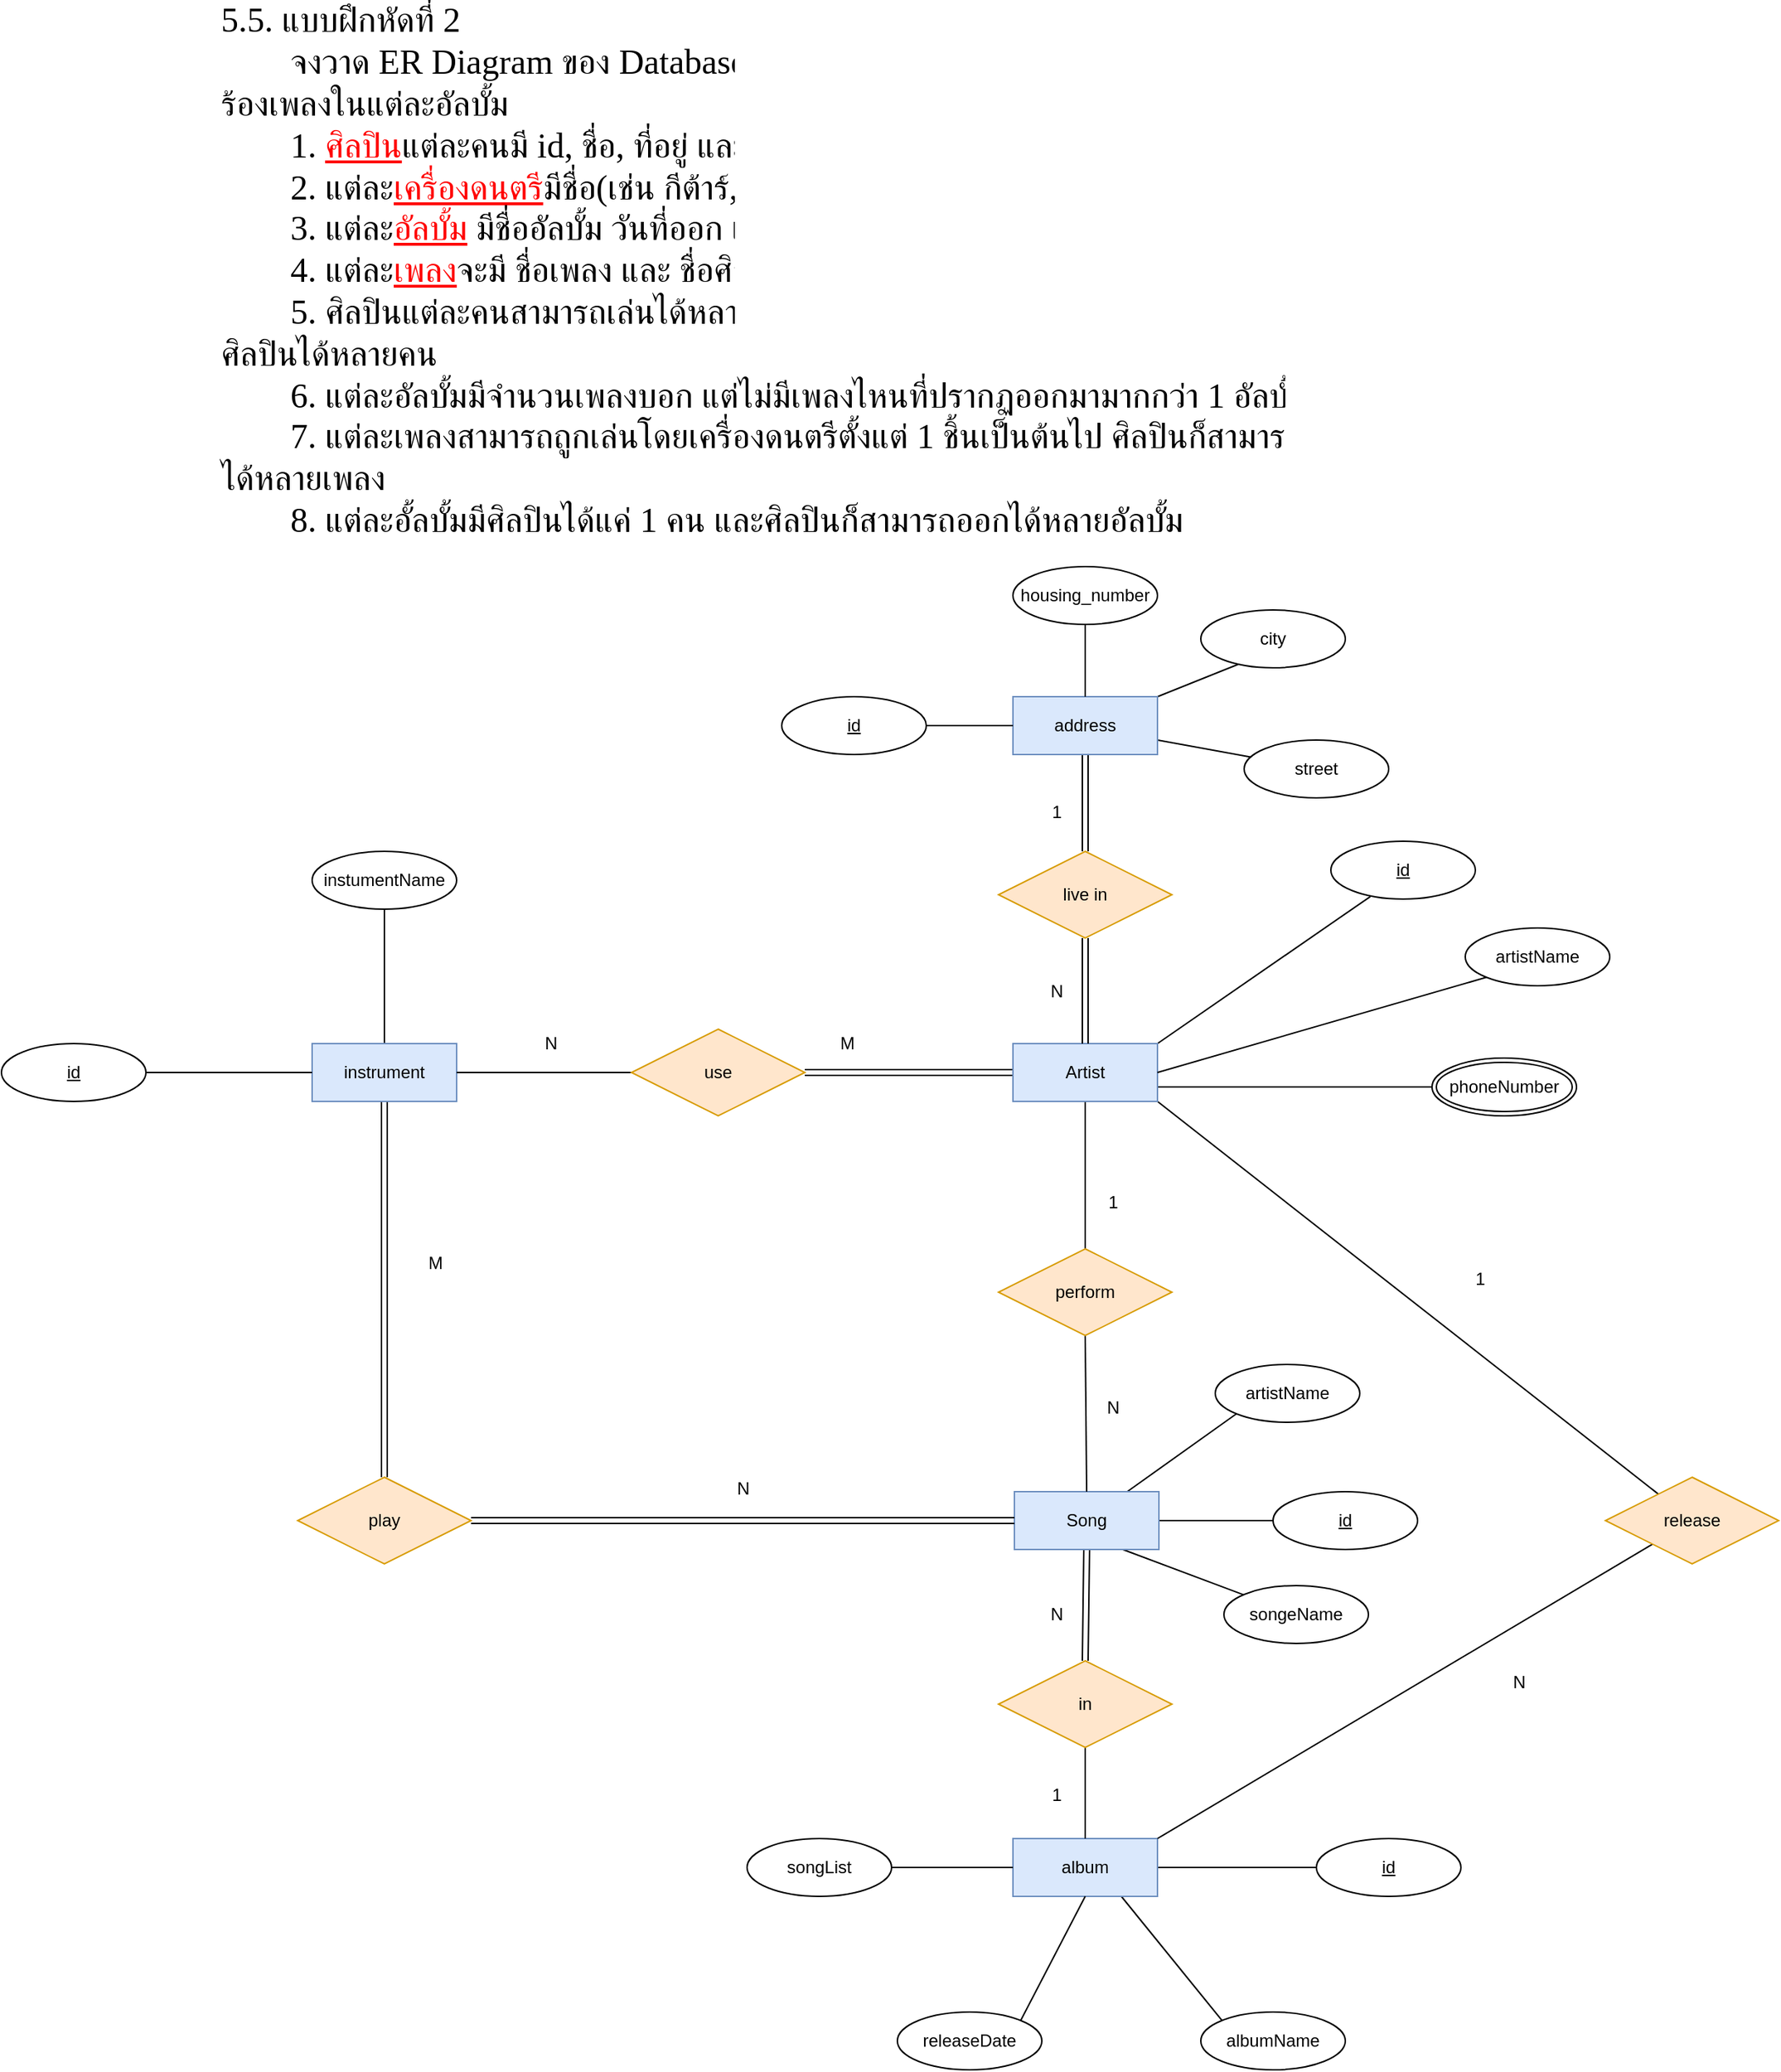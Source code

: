 <mxfile version="12.7.9" type="device"><diagram id="WZEFzQf1-MfffZsYFflE" name="Page-1"><mxGraphModel dx="4042" dy="2066" grid="1" gridSize="10" guides="1" tooltips="1" connect="1" arrows="1" fold="1" page="1" pageScale="1" pageWidth="291" pageHeight="413" math="0" shadow="0"><root><mxCell id="0"/><mxCell id="1" parent="0"/><mxCell id="nR4JGeZupWjc-NogiRYG-1" value="&lt;span id=&quot;docs-internal-guid-f5ce4133-7fff-f598-3581-7f5b8f2eb76b&quot; style=&quot;font-size: 24px&quot;&gt;&lt;p dir=&quot;ltr&quot; style=&quot;line-height: 1.2 ; margin-top: 0pt ; margin-bottom: 0pt&quot;&gt;&lt;span style=&quot;font-family: &amp;#34;angsana new&amp;#34; ; color: rgb(0 , 0 , 0) ; background-color: transparent ; font-weight: 400 ; font-style: normal ; font-variant: normal ; text-decoration: none ; vertical-align: baseline ; white-space: pre-wrap&quot;&gt;5.5. แบบฝึกหัดที่ 2&lt;/span&gt;&lt;/p&gt;&lt;p dir=&quot;ltr&quot; style=&quot;line-height: 1.2 ; text-indent: 36pt ; margin-top: 0pt ; margin-bottom: 0pt&quot;&gt;&lt;span style=&quot;font-family: &amp;#34;angsana new&amp;#34; ; color: rgb(0 , 0 , 0) ; background-color: transparent ; font-weight: 400 ; font-style: normal ; font-variant: normal ; text-decoration: none ; vertical-align: baseline ; white-space: pre-wrap&quot;&gt;จงวาด ER Diagram ของ Database ของค่ายเพลง CodeMusic ที่เก็บข้อมูล ศิลปิน ที่ร้องเพลงในแต่ละอัลบั้ม&lt;/span&gt;&lt;/p&gt;&lt;p dir=&quot;ltr&quot; style=&quot;line-height: 1.2 ; text-indent: 36pt ; margin-top: 0pt ; margin-bottom: 0pt&quot;&gt;&lt;span style=&quot;font-family: &amp;#34;angsana new&amp;#34; ; color: rgb(0 , 0 , 0) ; background-color: transparent ; font-weight: 400 ; font-style: normal ; font-variant: normal ; text-decoration: none ; vertical-align: baseline ; white-space: pre-wrap&quot;&gt;1. &lt;/span&gt;&lt;span style=&quot;font-family: &amp;#34;angsana new&amp;#34; ; color: rgb(255 , 0 , 0) ; background-color: transparent ; font-weight: 400 ; font-style: normal ; font-variant: normal ; text-decoration: underline ; vertical-align: baseline ; white-space: pre-wrap&quot;&gt;ศิลปิน&lt;/span&gt;&lt;span style=&quot;font-family: &amp;#34;angsana new&amp;#34; ; color: rgb(0 , 0 , 0) ; background-color: transparent ; font-weight: 400 ; font-style: normal ; font-variant: normal ; text-decoration: none ; vertical-align: baseline ; white-space: pre-wrap&quot;&gt;แต่ละคนมี id, ชื่อ, ที่อยู่ และเบอร์โทรศัพท์ บางทีศิลปินก็จะมีที่อยู่เหมือนกัน&lt;/span&gt;&lt;/p&gt;&lt;p dir=&quot;ltr&quot; style=&quot;line-height: 1.2 ; text-indent: 36pt ; margin-top: 0pt ; margin-bottom: 0pt&quot;&gt;&lt;span style=&quot;font-family: &amp;#34;angsana new&amp;#34; ; color: rgb(0 , 0 , 0) ; background-color: transparent ; font-weight: 400 ; font-style: normal ; font-variant: normal ; text-decoration: none ; vertical-align: baseline ; white-space: pre-wrap&quot;&gt;2. แต่ละ&lt;/span&gt;&lt;span style=&quot;font-family: &amp;#34;angsana new&amp;#34; ; color: rgb(255 , 0 , 0) ; background-color: transparent ; font-weight: 400 ; font-style: normal ; font-variant: normal ; text-decoration: underline ; vertical-align: baseline ; white-space: pre-wrap&quot;&gt;เครื่องดนตรี&lt;/span&gt;&lt;span style=&quot;font-family: &amp;#34;angsana new&amp;#34; ; color: rgb(0 , 0 , 0) ; background-color: transparent ; font-weight: 400 ; font-style: normal ; font-variant: normal ; text-decoration: none ; vertical-align: baseline ; white-space: pre-wrap&quot;&gt;มีชื่อ(เช่น กีต้าร์, คีย์บอร์ด)&lt;/span&gt;&lt;/p&gt;&lt;p dir=&quot;ltr&quot; style=&quot;line-height: 1.2 ; text-indent: 36pt ; margin-top: 0pt ; margin-bottom: 0pt&quot;&gt;&lt;span style=&quot;font-family: &amp;#34;angsana new&amp;#34; ; color: rgb(0 , 0 , 0) ; background-color: transparent ; font-weight: 400 ; font-style: normal ; font-variant: normal ; text-decoration: none ; vertical-align: baseline ; white-space: pre-wrap&quot;&gt;3. แต่ละ&lt;/span&gt;&lt;span style=&quot;font-family: &amp;#34;angsana new&amp;#34; ; color: rgb(255 , 0 , 0) ; background-color: transparent ; font-weight: 400 ; font-style: normal ; font-variant: normal ; text-decoration: underline ; vertical-align: baseline ; white-space: pre-wrap&quot;&gt;อัลบั้ม&lt;/span&gt;&lt;span style=&quot;font-family: &amp;#34;angsana new&amp;#34; ; color: rgb(0 , 0 , 0) ; background-color: transparent ; font-weight: 400 ; font-style: normal ; font-variant: normal ; text-decoration: none ; vertical-align: baseline ; white-space: pre-wrap&quot;&gt; มีชื่ออัลบั้ม วันที่ออก และ id ของ อัลบั้ม&lt;/span&gt;&lt;/p&gt;&lt;p dir=&quot;ltr&quot; style=&quot;line-height: 1.2 ; text-indent: 36pt ; margin-top: 0pt ; margin-bottom: 0pt&quot;&gt;&lt;span style=&quot;font-family: &amp;#34;angsana new&amp;#34; ; color: rgb(0 , 0 , 0) ; background-color: transparent ; font-weight: 400 ; font-style: normal ; font-variant: normal ; text-decoration: none ; vertical-align: baseline ; white-space: pre-wrap&quot;&gt;4. แต่ละ&lt;/span&gt;&lt;span style=&quot;font-family: &amp;#34;angsana new&amp;#34; ; color: rgb(255 , 0 , 0) ; background-color: transparent ; font-weight: 400 ; font-style: normal ; font-variant: normal ; text-decoration: underline ; vertical-align: baseline ; white-space: pre-wrap&quot;&gt;เพลง&lt;/span&gt;&lt;span style=&quot;font-family: &amp;#34;angsana new&amp;#34; ; color: rgb(0 , 0 , 0) ; background-color: transparent ; font-weight: 400 ; font-style: normal ; font-variant: normal ; text-decoration: none ; vertical-align: baseline ; white-space: pre-wrap&quot;&gt;จะมี ชื่อเพลง และ ชื่อศิลปิน&lt;/span&gt;&lt;/p&gt;&lt;p dir=&quot;ltr&quot; style=&quot;line-height: 1.2 ; text-indent: 36pt ; margin-top: 0pt ; margin-bottom: 0pt&quot;&gt;&lt;span style=&quot;font-family: &amp;#34;angsana new&amp;#34; ; color: rgb(0 , 0 , 0) ; background-color: transparent ; font-weight: 400 ; font-style: normal ; font-variant: normal ; text-decoration: none ; vertical-align: baseline ; white-space: pre-wrap&quot;&gt;5. ศิลปินแต่ละคนสามารถเล่นได้หลายเครื่องดนตรี เครื่องดนตรีชิ้นนั้นก็อาจจะถูกเล่นโดยศิลปินได้หลายคน&lt;/span&gt;&lt;/p&gt;&lt;p dir=&quot;ltr&quot; style=&quot;line-height: 1.2 ; text-indent: 36pt ; margin-top: 0pt ; margin-bottom: 0pt&quot;&gt;&lt;span style=&quot;font-family: &amp;#34;angsana new&amp;#34; ; color: rgb(0 , 0 , 0) ; background-color: transparent ; font-weight: 400 ; font-style: normal ; font-variant: normal ; text-decoration: none ; vertical-align: baseline ; white-space: pre-wrap&quot;&gt;6. แต่ละอัลบั้มมีจำนวนเพลงบอก แต่ไม่มีเพลงไหนที่ปรากฏออกมามากกว่า 1 อัลบั้ม&lt;/span&gt;&lt;/p&gt;&lt;p dir=&quot;ltr&quot; style=&quot;line-height: 1.2 ; text-indent: 36pt ; margin-top: 0pt ; margin-bottom: 0pt&quot;&gt;&lt;span style=&quot;font-family: &amp;#34;angsana new&amp;#34; ; color: rgb(0 , 0 , 0) ; background-color: transparent ; font-weight: 400 ; font-style: normal ; font-variant: normal ; text-decoration: none ; vertical-align: baseline ; white-space: pre-wrap&quot;&gt;7. แต่ละเพลงสามารถถูกเล่นโดยเครื่องดนตรีตั้งแต่ 1 ชิ้นเป็นต้นไป ศิลปินก็สามารถเล่นได้หลายเพลง&lt;/span&gt;&lt;/p&gt;&lt;p dir=&quot;ltr&quot; style=&quot;line-height: 1.2 ; margin-top: 0pt ; margin-bottom: 0pt&quot;&gt;&lt;span id=&quot;docs-internal-guid-3700a7aa-7fff-d858-55b5-39efe3ec8d85&quot;&gt;&lt;/span&gt;&lt;/p&gt;&lt;p dir=&quot;ltr&quot; style=&quot;line-height: 1.2 ; text-indent: 36pt ; margin-top: 0pt ; margin-bottom: 0pt&quot;&gt;&lt;span style=&quot;font-size: 24px ; font-family: &amp;#34;angsana new&amp;#34; ; color: rgb(0 , 0 , 0) ; background-color: transparent ; font-weight: 400 ; font-style: normal ; font-variant: normal ; text-decoration: none ; vertical-align: baseline ; white-space: pre-wrap&quot;&gt;8. แต่ละอั้ลบั้มมีศิลปินได้แค่ 1 คน และศิลปินก็สามารถออกได้หลายอัลบั้ม&lt;/span&gt;&lt;/p&gt;&lt;/span&gt;" style="text;html=1;strokeColor=none;fillColor=none;align=left;verticalAlign=middle;whiteSpace=wrap;rounded=0;direction=east;" parent="1" vertex="1"><mxGeometry x="-260" y="-390" width="800" height="350" as="geometry"/></mxCell><mxCell id="nR4JGeZupWjc-NogiRYG-27" style="edgeStyle=none;rounded=0;orthogonalLoop=1;jettySize=auto;html=1;exitX=1;exitY=0.75;exitDx=0;exitDy=0;entryX=1;entryY=0.5;entryDx=0;entryDy=0;endArrow=none;endFill=0;" parent="1" source="nR4JGeZupWjc-NogiRYG-9" target="nR4JGeZupWjc-NogiRYG-15" edge="1"><mxGeometry relative="1" as="geometry"/></mxCell><mxCell id="nR4JGeZupWjc-NogiRYG-43" style="edgeStyle=none;rounded=0;orthogonalLoop=1;jettySize=auto;html=1;exitX=0;exitY=0.5;exitDx=0;exitDy=0;entryX=1;entryY=0.5;entryDx=0;entryDy=0;endArrow=none;endFill=0;shape=link;" parent="1" source="nR4JGeZupWjc-NogiRYG-9" target="nR4JGeZupWjc-NogiRYG-42" edge="1"><mxGeometry relative="1" as="geometry"/></mxCell><mxCell id="nR4JGeZupWjc-NogiRYG-60" style="edgeStyle=none;rounded=0;orthogonalLoop=1;jettySize=auto;html=1;exitX=0.5;exitY=1;exitDx=0;exitDy=0;entryX=0.5;entryY=0;entryDx=0;entryDy=0;endArrow=none;endFill=0;" parent="1" source="nR4JGeZupWjc-NogiRYG-9" target="nR4JGeZupWjc-NogiRYG-48" edge="1"><mxGeometry relative="1" as="geometry"/></mxCell><mxCell id="nR4JGeZupWjc-NogiRYG-65" style="edgeStyle=none;rounded=0;orthogonalLoop=1;jettySize=auto;html=1;endArrow=none;endFill=0;exitX=1;exitY=1;exitDx=0;exitDy=0;" parent="1" source="nR4JGeZupWjc-NogiRYG-9" target="nR4JGeZupWjc-NogiRYG-64" edge="1"><mxGeometry relative="1" as="geometry"><mxPoint x="710" y="540" as="targetPoint"/></mxGeometry></mxCell><mxCell id="nR4JGeZupWjc-NogiRYG-74" style="edgeStyle=none;rounded=0;orthogonalLoop=1;jettySize=auto;html=1;exitX=1;exitY=0;exitDx=0;exitDy=0;entryX=0.273;entryY=0.957;entryDx=0;entryDy=0;endArrow=none;endFill=0;entryPerimeter=0;" parent="1" source="nR4JGeZupWjc-NogiRYG-9" target="nR4JGeZupWjc-NogiRYG-73" edge="1"><mxGeometry relative="1" as="geometry"/></mxCell><mxCell id="nR4JGeZupWjc-NogiRYG-9" value="Artist" style="whiteSpace=wrap;html=1;align=center;fillColor=#dae8fc;strokeColor=#6c8ebf;direction=east;" parent="1" vertex="1"><mxGeometry x="290" y="320" width="100" height="40" as="geometry"/></mxCell><mxCell id="nR4JGeZupWjc-NogiRYG-28" style="edgeStyle=none;rounded=0;orthogonalLoop=1;jettySize=auto;html=1;endArrow=none;endFill=0;exitX=0.75;exitY=1;exitDx=0;exitDy=0;" parent="1" source="nR4JGeZupWjc-NogiRYG-10" target="nR4JGeZupWjc-NogiRYG-19" edge="1"><mxGeometry relative="1" as="geometry"><mxPoint x="280" y="650" as="sourcePoint"/></mxGeometry></mxCell><mxCell id="nR4JGeZupWjc-NogiRYG-29" style="edgeStyle=none;rounded=0;orthogonalLoop=1;jettySize=auto;html=1;endArrow=none;endFill=0;entryX=0;entryY=1;entryDx=0;entryDy=0;" parent="1" source="nR4JGeZupWjc-NogiRYG-10" target="nR4JGeZupWjc-NogiRYG-20" edge="1"><mxGeometry relative="1" as="geometry"/></mxCell><mxCell id="nR4JGeZupWjc-NogiRYG-30" style="edgeStyle=none;rounded=0;orthogonalLoop=1;jettySize=auto;html=1;exitX=1;exitY=0.5;exitDx=0;exitDy=0;entryX=0;entryY=0.5;entryDx=0;entryDy=0;endArrow=none;endFill=0;" parent="1" source="nR4JGeZupWjc-NogiRYG-10" target="nR4JGeZupWjc-NogiRYG-12" edge="1"><mxGeometry relative="1" as="geometry"/></mxCell><mxCell id="nR4JGeZupWjc-NogiRYG-40" style="edgeStyle=none;rounded=0;orthogonalLoop=1;jettySize=auto;html=1;exitX=0.5;exitY=1;exitDx=0;exitDy=0;entryX=0.5;entryY=0;entryDx=0;entryDy=0;endArrow=none;endFill=0;shape=link;" parent="1" source="nR4JGeZupWjc-NogiRYG-10" target="nR4JGeZupWjc-NogiRYG-39" edge="1"><mxGeometry relative="1" as="geometry"/></mxCell><mxCell id="nR4JGeZupWjc-NogiRYG-10" value="Song" style="whiteSpace=wrap;html=1;align=center;fillColor=#dae8fc;strokeColor=#6c8ebf;direction=east;" parent="1" vertex="1"><mxGeometry x="291" y="630" width="100" height="40" as="geometry"/></mxCell><mxCell id="nR4JGeZupWjc-NogiRYG-12" value="id" style="ellipse;whiteSpace=wrap;html=1;align=center;fontStyle=4;direction=east;" parent="1" vertex="1"><mxGeometry x="470" y="630" width="100" height="40" as="geometry"/></mxCell><mxCell id="nR4JGeZupWjc-NogiRYG-26" style="edgeStyle=none;rounded=0;orthogonalLoop=1;jettySize=auto;html=1;endArrow=none;endFill=0;shape=link;exitX=0.5;exitY=1;exitDx=0;exitDy=0;" parent="1" source="nR4JGeZupWjc-NogiRYG-83" target="nR4JGeZupWjc-NogiRYG-9" edge="1"><mxGeometry relative="1" as="geometry"><mxPoint x="370" y="220" as="sourcePoint"/></mxGeometry></mxCell><mxCell id="nR4JGeZupWjc-NogiRYG-25" style="rounded=0;orthogonalLoop=1;jettySize=auto;html=1;exitX=0;exitY=1;exitDx=0;exitDy=0;endArrow=none;endFill=0;entryX=1;entryY=0.5;entryDx=0;entryDy=0;" parent="1" source="nR4JGeZupWjc-NogiRYG-14" target="nR4JGeZupWjc-NogiRYG-9" edge="1"><mxGeometry relative="1" as="geometry"/></mxCell><mxCell id="nR4JGeZupWjc-NogiRYG-14" value="artistName" style="ellipse;whiteSpace=wrap;html=1;align=center;direction=east;" parent="1" vertex="1"><mxGeometry x="603" y="240" width="100" height="40" as="geometry"/></mxCell><mxCell id="nR4JGeZupWjc-NogiRYG-15" value="phoneNumber" style="ellipse;shape=doubleEllipse;margin=3;whiteSpace=wrap;html=1;align=center;direction=east;" parent="1" vertex="1"><mxGeometry x="580" y="330" width="100" height="40" as="geometry"/></mxCell><mxCell id="nR4JGeZupWjc-NogiRYG-36" style="edgeStyle=none;rounded=0;orthogonalLoop=1;jettySize=auto;html=1;exitX=0.5;exitY=0;exitDx=0;exitDy=0;entryX=0.5;entryY=1;entryDx=0;entryDy=0;endArrow=none;endFill=0;" parent="1" source="nR4JGeZupWjc-NogiRYG-16" target="nR4JGeZupWjc-NogiRYG-18" edge="1"><mxGeometry relative="1" as="geometry"/></mxCell><mxCell id="nR4JGeZupWjc-NogiRYG-77" style="edgeStyle=none;rounded=0;orthogonalLoop=1;jettySize=auto;html=1;endArrow=none;endFill=0;shape=link;exitX=0.5;exitY=1;exitDx=0;exitDy=0;" parent="1" source="nR4JGeZupWjc-NogiRYG-16" target="nR4JGeZupWjc-NogiRYG-75" edge="1"><mxGeometry relative="1" as="geometry"/></mxCell><mxCell id="nR4JGeZupWjc-NogiRYG-16" value="instrument" style="whiteSpace=wrap;html=1;align=center;fillColor=#dae8fc;strokeColor=#6c8ebf;direction=east;" parent="1" vertex="1"><mxGeometry x="-195" y="320" width="100" height="40" as="geometry"/></mxCell><mxCell id="nR4JGeZupWjc-NogiRYG-35" style="edgeStyle=none;rounded=0;orthogonalLoop=1;jettySize=auto;html=1;exitX=0.75;exitY=1;exitDx=0;exitDy=0;entryX=0;entryY=0;entryDx=0;entryDy=0;endArrow=none;endFill=0;" parent="1" source="nR4JGeZupWjc-NogiRYG-17" target="nR4JGeZupWjc-NogiRYG-21" edge="1"><mxGeometry relative="1" as="geometry"/></mxCell><mxCell id="nR4JGeZupWjc-NogiRYG-47" value="" style="edgeStyle=none;rounded=0;orthogonalLoop=1;jettySize=auto;html=1;endArrow=none;endFill=0;" parent="1" source="nR4JGeZupWjc-NogiRYG-17" target="nR4JGeZupWjc-NogiRYG-23" edge="1"><mxGeometry relative="1" as="geometry"/></mxCell><mxCell id="nR4JGeZupWjc-NogiRYG-17" value="album" style="whiteSpace=wrap;html=1;align=center;fillColor=#dae8fc;strokeColor=#6c8ebf;direction=east;" parent="1" vertex="1"><mxGeometry x="290" y="870" width="100" height="40" as="geometry"/></mxCell><mxCell id="nR4JGeZupWjc-NogiRYG-18" value="instumentName" style="ellipse;whiteSpace=wrap;html=1;align=center;direction=east;" parent="1" vertex="1"><mxGeometry x="-195" y="187" width="100" height="40" as="geometry"/></mxCell><mxCell id="nR4JGeZupWjc-NogiRYG-19" value="songeName" style="ellipse;whiteSpace=wrap;html=1;align=center;direction=east;" parent="1" vertex="1"><mxGeometry x="436" y="695" width="100" height="40" as="geometry"/></mxCell><mxCell id="nR4JGeZupWjc-NogiRYG-20" value="artistName" style="ellipse;whiteSpace=wrap;html=1;align=center;direction=east;" parent="1" vertex="1"><mxGeometry x="430" y="542" width="100" height="40" as="geometry"/></mxCell><mxCell id="nR4JGeZupWjc-NogiRYG-21" value="albumName" style="ellipse;whiteSpace=wrap;html=1;align=center;direction=east;" parent="1" vertex="1"><mxGeometry x="420" y="990" width="100" height="40" as="geometry"/></mxCell><mxCell id="nR4JGeZupWjc-NogiRYG-34" style="edgeStyle=none;rounded=0;orthogonalLoop=1;jettySize=auto;html=1;exitX=1;exitY=0;exitDx=0;exitDy=0;endArrow=none;endFill=0;entryX=0.5;entryY=1;entryDx=0;entryDy=0;" parent="1" source="nR4JGeZupWjc-NogiRYG-22" target="nR4JGeZupWjc-NogiRYG-17" edge="1"><mxGeometry relative="1" as="geometry"><mxPoint x="350" y="950" as="targetPoint"/></mxGeometry></mxCell><mxCell id="nR4JGeZupWjc-NogiRYG-22" value="releaseDate" style="ellipse;whiteSpace=wrap;html=1;align=center;direction=east;" parent="1" vertex="1"><mxGeometry x="210" y="990" width="100" height="40" as="geometry"/></mxCell><mxCell id="nR4JGeZupWjc-NogiRYG-23" value="id" style="ellipse;whiteSpace=wrap;html=1;align=center;fontStyle=4;direction=east;" parent="1" vertex="1"><mxGeometry x="500" y="870" width="100" height="40" as="geometry"/></mxCell><mxCell id="nR4JGeZupWjc-NogiRYG-37" style="edgeStyle=none;rounded=0;orthogonalLoop=1;jettySize=auto;html=1;endArrow=none;endFill=0;exitX=1;exitY=0.5;exitDx=0;exitDy=0;" parent="1" source="nR4JGeZupWjc-NogiRYG-24" target="nR4JGeZupWjc-NogiRYG-16" edge="1"><mxGeometry relative="1" as="geometry"/></mxCell><mxCell id="nR4JGeZupWjc-NogiRYG-24" value="id" style="ellipse;whiteSpace=wrap;html=1;align=center;fontStyle=4;direction=east;" parent="1" vertex="1"><mxGeometry x="-410" y="320" width="100" height="40" as="geometry"/></mxCell><mxCell id="nR4JGeZupWjc-NogiRYG-41" style="edgeStyle=none;rounded=0;orthogonalLoop=1;jettySize=auto;html=1;exitX=0.5;exitY=1;exitDx=0;exitDy=0;entryX=0.5;entryY=0;entryDx=0;entryDy=0;endArrow=none;endFill=0;" parent="1" source="nR4JGeZupWjc-NogiRYG-39" target="nR4JGeZupWjc-NogiRYG-17" edge="1"><mxGeometry relative="1" as="geometry"/></mxCell><mxCell id="nR4JGeZupWjc-NogiRYG-39" value="in" style="shape=rhombus;perimeter=rhombusPerimeter;whiteSpace=wrap;html=1;align=center;fillColor=#ffe6cc;strokeColor=#d79b00;direction=east;" parent="1" vertex="1"><mxGeometry x="280" y="747" width="120" height="60" as="geometry"/></mxCell><mxCell id="nR4JGeZupWjc-NogiRYG-44" style="edgeStyle=none;rounded=0;orthogonalLoop=1;jettySize=auto;html=1;exitX=0;exitY=0.5;exitDx=0;exitDy=0;entryX=1;entryY=0.5;entryDx=0;entryDy=0;endArrow=none;endFill=0;" parent="1" source="nR4JGeZupWjc-NogiRYG-42" target="nR4JGeZupWjc-NogiRYG-16" edge="1"><mxGeometry relative="1" as="geometry"/></mxCell><mxCell id="nR4JGeZupWjc-NogiRYG-42" value="use" style="shape=rhombus;perimeter=rhombusPerimeter;whiteSpace=wrap;html=1;align=center;fillColor=#ffe6cc;strokeColor=#d79b00;direction=east;" parent="1" vertex="1"><mxGeometry x="26" y="310" width="120" height="60" as="geometry"/></mxCell><mxCell id="nR4JGeZupWjc-NogiRYG-61" style="edgeStyle=none;rounded=0;orthogonalLoop=1;jettySize=auto;html=1;exitX=0.5;exitY=1;exitDx=0;exitDy=0;entryX=0.5;entryY=0;entryDx=0;entryDy=0;endArrow=none;endFill=0;" parent="1" source="nR4JGeZupWjc-NogiRYG-48" target="nR4JGeZupWjc-NogiRYG-10" edge="1"><mxGeometry relative="1" as="geometry"/></mxCell><mxCell id="nR4JGeZupWjc-NogiRYG-48" value="perform" style="shape=rhombus;perimeter=rhombusPerimeter;whiteSpace=wrap;html=1;align=center;fillColor=#ffe6cc;strokeColor=#d79b00;direction=east;" parent="1" vertex="1"><mxGeometry x="280" y="462" width="120" height="60" as="geometry"/></mxCell><mxCell id="nR4JGeZupWjc-NogiRYG-51" value="N" style="text;html=1;align=center;verticalAlign=middle;resizable=0;points=[];autosize=1;direction=east;" parent="1" vertex="1"><mxGeometry x="-40" y="310" width="20" height="20" as="geometry"/></mxCell><mxCell id="nR4JGeZupWjc-NogiRYG-52" value="M" style="text;html=1;align=center;verticalAlign=middle;resizable=0;points=[];autosize=1;direction=east;" parent="1" vertex="1"><mxGeometry x="160" y="310" width="30" height="20" as="geometry"/></mxCell><mxCell id="nR4JGeZupWjc-NogiRYG-54" style="edgeStyle=none;rounded=0;orthogonalLoop=1;jettySize=auto;html=1;exitX=1;exitY=0.5;exitDx=0;exitDy=0;entryX=0;entryY=0.5;entryDx=0;entryDy=0;endArrow=none;endFill=0;" parent="1" source="nR4JGeZupWjc-NogiRYG-53" target="nR4JGeZupWjc-NogiRYG-17" edge="1"><mxGeometry relative="1" as="geometry"/></mxCell><mxCell id="nR4JGeZupWjc-NogiRYG-53" value="songList" style="ellipse;whiteSpace=wrap;html=1;align=center;direction=east;" parent="1" vertex="1"><mxGeometry x="106" y="870" width="100" height="40" as="geometry"/></mxCell><mxCell id="nR4JGeZupWjc-NogiRYG-55" value="1" style="text;html=1;align=center;verticalAlign=middle;resizable=0;points=[];autosize=1;direction=east;" parent="1" vertex="1"><mxGeometry x="310" y="830" width="20" height="20" as="geometry"/></mxCell><mxCell id="nR4JGeZupWjc-NogiRYG-56" value="N" style="text;html=1;align=center;verticalAlign=middle;resizable=0;points=[];autosize=1;direction=east;" parent="1" vertex="1"><mxGeometry x="310" y="705" width="20" height="20" as="geometry"/></mxCell><mxCell id="nR4JGeZupWjc-NogiRYG-62" value="1" style="text;html=1;align=center;verticalAlign=middle;resizable=0;points=[];autosize=1;direction=east;" parent="1" vertex="1"><mxGeometry x="349" y="420" width="20" height="20" as="geometry"/></mxCell><mxCell id="nR4JGeZupWjc-NogiRYG-63" value="N" style="text;html=1;align=center;verticalAlign=middle;resizable=0;points=[];autosize=1;direction=east;" parent="1" vertex="1"><mxGeometry x="349" y="562" width="20" height="20" as="geometry"/></mxCell><mxCell id="nR4JGeZupWjc-NogiRYG-67" style="edgeStyle=none;rounded=0;orthogonalLoop=1;jettySize=auto;html=1;endArrow=none;endFill=0;entryX=1;entryY=0;entryDx=0;entryDy=0;" parent="1" source="nR4JGeZupWjc-NogiRYG-64" target="nR4JGeZupWjc-NogiRYG-17" edge="1"><mxGeometry relative="1" as="geometry"/></mxCell><mxCell id="nR4JGeZupWjc-NogiRYG-64" value="release" style="shape=rhombus;perimeter=rhombusPerimeter;whiteSpace=wrap;html=1;align=center;fillColor=#ffe6cc;strokeColor=#d79b00;direction=east;" parent="1" vertex="1"><mxGeometry x="700" y="620" width="120" height="60" as="geometry"/></mxCell><mxCell id="nR4JGeZupWjc-NogiRYG-70" value="1" style="text;html=1;align=center;verticalAlign=middle;resizable=0;points=[];autosize=1;direction=east;" parent="1" vertex="1"><mxGeometry x="603" y="473" width="20" height="20" as="geometry"/></mxCell><mxCell id="nR4JGeZupWjc-NogiRYG-71" value="N" style="text;html=1;align=center;verticalAlign=middle;resizable=0;points=[];autosize=1;direction=east;" parent="1" vertex="1"><mxGeometry x="630" y="752" width="20" height="20" as="geometry"/></mxCell><mxCell id="nR4JGeZupWjc-NogiRYG-73" value="id" style="ellipse;whiteSpace=wrap;html=1;align=center;fontStyle=4;direction=east;" parent="1" vertex="1"><mxGeometry x="510" y="180" width="100" height="40" as="geometry"/></mxCell><mxCell id="nR4JGeZupWjc-NogiRYG-76" style="edgeStyle=none;rounded=0;orthogonalLoop=1;jettySize=auto;html=1;exitX=1;exitY=0.5;exitDx=0;exitDy=0;entryX=0;entryY=0.5;entryDx=0;entryDy=0;endArrow=none;endFill=0;shape=link;" parent="1" source="nR4JGeZupWjc-NogiRYG-75" target="nR4JGeZupWjc-NogiRYG-10" edge="1"><mxGeometry relative="1" as="geometry"/></mxCell><mxCell id="nR4JGeZupWjc-NogiRYG-75" value="play" style="shape=rhombus;perimeter=rhombusPerimeter;whiteSpace=wrap;html=1;align=center;fillColor=#ffe6cc;strokeColor=#d79b00;direction=east;" parent="1" vertex="1"><mxGeometry x="-205" y="620" width="120" height="60" as="geometry"/></mxCell><mxCell id="nR4JGeZupWjc-NogiRYG-81" value="M" style="text;html=1;align=center;verticalAlign=middle;resizable=0;points=[];autosize=1;direction=east;" parent="1" vertex="1"><mxGeometry x="-125" y="462" width="30" height="20" as="geometry"/></mxCell><mxCell id="nR4JGeZupWjc-NogiRYG-82" value="N" style="text;html=1;align=center;verticalAlign=middle;resizable=0;points=[];autosize=1;direction=east;" parent="1" vertex="1"><mxGeometry x="93" y="618" width="20" height="20" as="geometry"/></mxCell><mxCell id="nR4JGeZupWjc-NogiRYG-87" style="edgeStyle=none;shape=link;rounded=0;orthogonalLoop=1;jettySize=auto;html=1;exitX=0.5;exitY=0;exitDx=0;exitDy=0;entryX=0.5;entryY=1;entryDx=0;entryDy=0;endArrow=none;endFill=0;" parent="1" source="nR4JGeZupWjc-NogiRYG-83" target="nR4JGeZupWjc-NogiRYG-84" edge="1"><mxGeometry relative="1" as="geometry"/></mxCell><mxCell id="nR4JGeZupWjc-NogiRYG-83" value="live in" style="shape=rhombus;perimeter=rhombusPerimeter;whiteSpace=wrap;html=1;align=center;fillColor=#ffe6cc;strokeColor=#d79b00;direction=east;" parent="1" vertex="1"><mxGeometry x="280" y="187" width="120" height="60" as="geometry"/></mxCell><mxCell id="nR4JGeZupWjc-NogiRYG-94" style="edgeStyle=none;rounded=0;orthogonalLoop=1;jettySize=auto;html=1;exitX=1;exitY=0;exitDx=0;exitDy=0;entryX=0.277;entryY=0.922;entryDx=0;entryDy=0;endArrow=none;endFill=0;entryPerimeter=0;" parent="1" source="nR4JGeZupWjc-NogiRYG-84" target="nR4JGeZupWjc-NogiRYG-93" edge="1"><mxGeometry relative="1" as="geometry"/></mxCell><mxCell id="nR4JGeZupWjc-NogiRYG-96" style="edgeStyle=none;rounded=0;orthogonalLoop=1;jettySize=auto;html=1;endArrow=none;endFill=0;exitX=1;exitY=0.75;exitDx=0;exitDy=0;" parent="1" source="nR4JGeZupWjc-NogiRYG-84" target="nR4JGeZupWjc-NogiRYG-95" edge="1"><mxGeometry relative="1" as="geometry"/></mxCell><mxCell id="nR4JGeZupWjc-NogiRYG-84" value="address" style="whiteSpace=wrap;html=1;align=center;fillColor=#dae8fc;strokeColor=#6c8ebf;direction=east;" parent="1" vertex="1"><mxGeometry x="290" y="80" width="100" height="40" as="geometry"/></mxCell><mxCell id="nR4JGeZupWjc-NogiRYG-88" value="N" style="text;html=1;align=center;verticalAlign=middle;resizable=0;points=[];autosize=1;direction=east;" parent="1" vertex="1"><mxGeometry x="310" y="274" width="20" height="20" as="geometry"/></mxCell><mxCell id="nR4JGeZupWjc-NogiRYG-89" value="1" style="text;html=1;align=center;verticalAlign=middle;resizable=0;points=[];autosize=1;direction=east;" parent="1" vertex="1"><mxGeometry x="310" y="150" width="20" height="20" as="geometry"/></mxCell><mxCell id="nR4JGeZupWjc-NogiRYG-100" style="edgeStyle=none;rounded=0;orthogonalLoop=1;jettySize=auto;html=1;exitX=1;exitY=0.5;exitDx=0;exitDy=0;entryX=0;entryY=0.5;entryDx=0;entryDy=0;endArrow=none;endFill=0;" parent="1" source="nR4JGeZupWjc-NogiRYG-90" target="nR4JGeZupWjc-NogiRYG-84" edge="1"><mxGeometry relative="1" as="geometry"/></mxCell><mxCell id="nR4JGeZupWjc-NogiRYG-90" value="id" style="ellipse;whiteSpace=wrap;html=1;align=center;fontStyle=4;direction=east;" parent="1" vertex="1"><mxGeometry x="130" y="80" width="100" height="40" as="geometry"/></mxCell><mxCell id="nR4JGeZupWjc-NogiRYG-93" value="city" style="ellipse;whiteSpace=wrap;html=1;align=center;direction=east;" parent="1" vertex="1"><mxGeometry x="420" y="20" width="100" height="40" as="geometry"/></mxCell><mxCell id="nR4JGeZupWjc-NogiRYG-95" value="street" style="ellipse;whiteSpace=wrap;html=1;align=center;direction=east;" parent="1" vertex="1"><mxGeometry x="450" y="110" width="100" height="40" as="geometry"/></mxCell><mxCell id="nR4JGeZupWjc-NogiRYG-101" style="edgeStyle=none;rounded=0;orthogonalLoop=1;jettySize=auto;html=1;exitX=0.5;exitY=1;exitDx=0;exitDy=0;entryX=0.5;entryY=0;entryDx=0;entryDy=0;endArrow=none;endFill=0;" parent="1" source="nR4JGeZupWjc-NogiRYG-98" target="nR4JGeZupWjc-NogiRYG-84" edge="1"><mxGeometry relative="1" as="geometry"/></mxCell><mxCell id="nR4JGeZupWjc-NogiRYG-98" value="housing_number" style="ellipse;whiteSpace=wrap;html=1;align=center;direction=east;" parent="1" vertex="1"><mxGeometry x="290" y="-10" width="100" height="40" as="geometry"/></mxCell></root></mxGraphModel></diagram></mxfile>